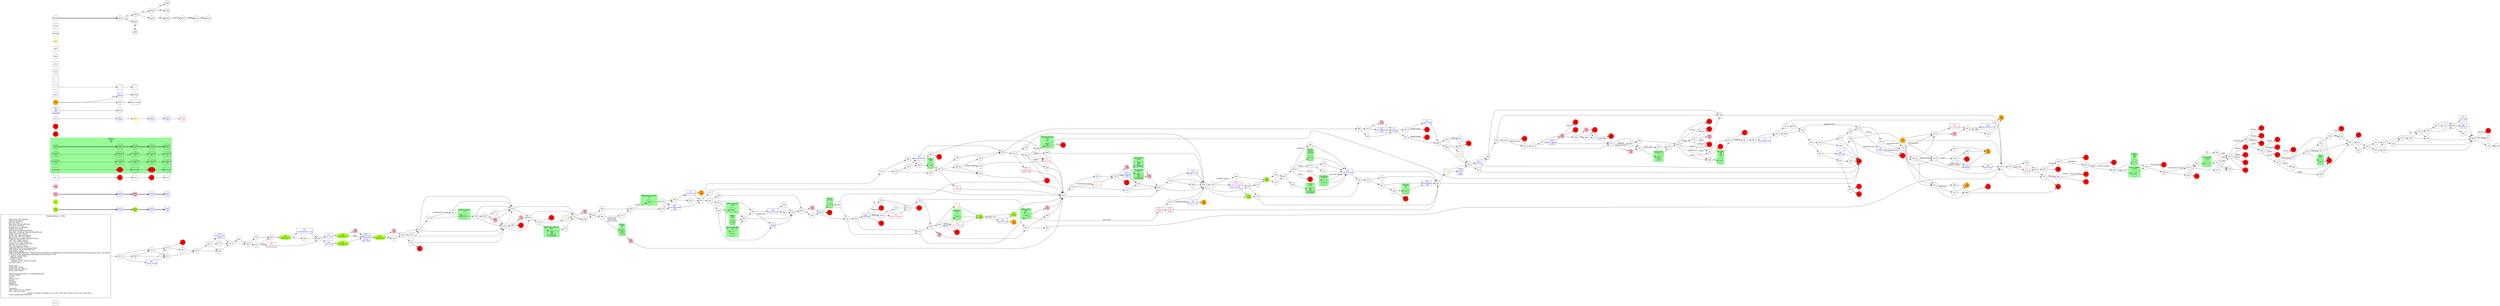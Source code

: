 digraph {
	// graph defaults
	rankdir=LR
	mclimit=50
	nodesep=.3 // changes horizontal separation of nodes
	ranksep=.4 // changes vertical separation of nodes
	node [height=.7
		width=.7
		shape=ellipse
		margin=0]
	edge[weight=5]
	stylesheet="../style.css"
	
	subgraph ShopMenu {
		node [fontcolor = "purple" shape = "rect" margin = 0.1]
		menu
	}

	// a box for a graph label
	// note that you can override the defaults set above
	title [label = "Fighting Fantasy --: Title\n\n \
		Light Green Fill: Benefits\l \
		Pink Fill: Penalties\l \
		Red Fill: Death\l \
		Blue Text: Key Items/Events\l \
		Red Text: Lost Items\l \
		Orange Text: Codewords\l \
		Purple Text: Shops\l \
		Blue Line: Forced Items/Events\l \
		Light Blue Text/Line: Optional Items/Events\l \
		Purple Line: Dice Events\l \
		Green Line: Stat Test Passed\l \
		Brown Line: Stat Test Failed\l \
		Magenta Line: Combat Related Events\l \
		Grey Text: Riddle Answer\l \
		Grey Line: Hidden Option\l \
		Orange Line: Codewords/Spells\l \
		Red Line: Possible Error\l \
		Gold Fill: Required Nodes\l \
		Light Blue Fill: Recommended Nodes\l \
		Gold Outline: Recommended Path\l \
		Green Box: Combat\l \
		SK/ST/LK/AT/AR/TM/CW/CL: Skill/Stamina/Luck/Attack Strength/Attack Round/Time/Consecutive Win Round/Consecutive Lose Round\l \
		?: Chance of this happening, depending on instructions in text\l \
		*: Special Combat Rules\l \
		-: Negative Status\l \
		+: Positive Status\l \
		^: Damage can be reduced by items\l \
		@: Take 2 items\l\l \
		Starts with:\l \
		Initial Skill: 1d6+6\l \
		Initial Stamina: 2d6+12\l \
		Initial Luck: 1d6+6\l\l \
		skill/stamina/luck potion: +all SK/ST/LK&1ILK\l \
		10 meal: +4ST\l \
		sword\l \
		leather armor\l \
		lantern\l \
		tinderbox\l \
		backpack\l \
		2d6+6 gold\l\l \
		Comments:\l \
		024*: Same stats as yourself\l \
		125*: -2ST per round\l \
		brooch: Can open it anywhere. If so, go to 343, then return to where you came from.
		Order: item/gold/AT/SK/ST/LK\l \
		"
		shape = "box"
		margin = 0.1]
		
	subgraph Boost {
		node [style = "filled" color = "greenyellow"]
		boo1 [label = "\N\n text"]
		boo3 [label = "\N\n text"]
		037 [label = "\N\n +2ST"]
		107 [label = "\N\n ISK=1d6+4"]
		170 [label = "\N\n ILK=1d6+6"]
		223 [label = "\N\n IST=2d6+12"]
		245 [label = "\N\n +2LK"]
		286 [label = "\N\n +2ST"]
		357 [label = "\N\n IST=2d6+12"]
		375 [label = "\N\n +4ST"]
		bstt
	}

	subgraph Damage {
		node [style = "filled" color = "pink"]
		dam1 [label = "\N\n text"]
		dam3 [label = "\N\n text"]
		060 [label = "\N\n -2ST"]
		090 [label = "\N\n -2ST"]
		130 [label = "\N\n -1ST"]
		139 [label = "\N\n -1SK"]
		184 [label = "\N\n -2ST"]
		130 [label = "\N\n -1ST"]
		201 [label = "\N\n -1ST"]
		204 [label = "\N\n -1ST"]
		218 [label = "\N\n -1ST"]
		260 [label = "\N\n -1ST"]
		274 [label = "\N\n -1ST"]
		316 [label = "\N\n -3ST"]
		340 [label = "\N\n -1ST"]
		354 [label = "\N\n -2ST"]
		358 [label = "\N\n -2ST"]
		371 [label = "\N\n -1ST"]
		374 [label = "\N\n -3ST"]
		399 [label = "\N\n -2ST"]
		ddgg
	}
	
	subgraph Death {
		node [style = "filled" color = "red"]
		ddt
		ddt2
		monddt
		monddt2
		005
		009
		013
		027
		028
		029
		031
		036
		038
		040
		046
		057
		072
		073
		082
		088
		091
		096
		098
		100
		120
		136
		140
		145
		146
		157
		174
		195
		196
		199
		203
		214
		219
		230
		235
		238
		246
		248
		249
		250
		283
		300
		304
		308
		311
		313
		320
		322
		335
		339
		353
		364
		368
		377
		385
		394
		395
		398
		ddtt
	}

	subgraph Key_Item {
		node [fontcolor = "blue" shape = "rect"]
		key1 [label = "\N\n info" tooltip = "info text"]
		key2 [label = "\N\n text"]
		key3 [label = "\N\n text"]
		key4 [fontcolor = "crimson" label = "\N\n -text"]
		boo2 [class = "bst" label = "\N\n text"]
		boo4 [class = "bst" label = "\N\n text"]
		boo5 [class = "bst" label = "\N\n text"]
		dam2 [class = "ddg" label = "\N\n text"]
		dam4 [class = "ddg" label = "\N\n text"]
		dam5 [class = "ddg" label = "\N\n text"]
		opt
		opt2 [class = "bst"]
		opt3 [class = "bst"]
		023 [class = "ddg" label = "\N\n bejewelled box\n -2ST"]
		030 [label = "\N\n greatsword\n haversack\n 5 meal\n roll 1 dice"]
		054 [label = "\N\n Merzei"]
		058 [fontcolor = "crimson" label = "\N\n -all items\n knife"]
		059 [class = "bst" label = "\N\n clay effigy\n +2ST"]
		065 [label = "\N\n silvery wound"]
		079 [label = "\N\n soggy scroll"]
		080 [label = "\N\n 1000 gold"]
		086 [fontcolor = "crimson" label = "\N\n -all weapons"]
		087 [label = "\N\n multicoloured scales"]
		099 [fontcolor = "crimson" label = "\N\n -brooch (Izkhao)"]
		114 [label = "\N\n snapped shaft"]
		121 [label = "\N\n roll 2 dice"]
		138 [label = "\N\n sword/\n axe/\n knife"]
		147 [label = "\N\n short sword\n shield"]
		152 [label = "\N\n brooch: 343"]
		154 [label = "\N\n bandit tattoo"]
		155 [fontcolor = "crimson" label = "\N\n -Merzei"]
		161 [label = "\N\n 25 gold"]
		173 [fontcolor = "crimson" label = "\N\n -all items"]
		187 [label = "\N\n brooch: 343"]
		200 [label = "\N\n roll 2 dice"]
		202 [label = "\N\n Chang whistle"]
		227 [class = "ddg" label = "\N\n dropped?\n -2ST"]
		237 [class = "ddg" label = "\N\n -2ST\n -4AT?\n (weapon)"]
		247 [class = "ddg" label = "\N\n shrivelled claw\n -2ST"]
		252 [class = "ddg" label = "\N\n battleplans\n -2ST"]
		262 [label = "\N\n 3000 gold"]
		269 [label = "\N\n meet merzei?"]
		275 [label = "\N\n silken mask"]
		277 [label = "\N\n Izkhao"]
		284 [label = "\N\n Credas idol"]
		321 [class = "bst" fontcolor = "crimson" label = "\N\n -shield\n ILK=1d6+6"]
		325 [label = "\N\n brooch: 343"]
		326 [label = "\N\n small jar"]
		331 [label = "\N\n scroll?"]
		342 [label = "\N\n jade talisman: 237"]
		345 [fontcolor = "crimson" label = "\N\n -all items"]
		356 [fontcolor = "crimson" label = "\N\n -haversack\n -greatsword"]
		373 [label = "\N\n ears ring"]
		376 [fontcolor = "crimson" label = "\N\n -brooch (Izkhao)"]
		381 [class = "ddg" fontcolor = "crimson" label = "\N\n -all items\n -1SK"]
		383 [label = "\N\n lead army"]
		400 [label = "\N\n splinter"]
		kkyy
	}
	
	subgraph Key_Word {
		node [fontcolor = "grey" shape = "rect"]
		wrd1 [label = "\N\n text"]
		wrd2 [label = "\N\n text"]
		wrd3 [label = "\N\n text"]
		wwdd
	}
	
	subgraph Skill {
		node [fontcolor = "orange" shape = "rect"]
		047 [label = "\N\n Tiaohe"]
		105 [label = "\N\n Baopo"]
		118 [label = "\N\n Tiaohe"]
		281 [label = "\N\n Shangsuo"]
		397 [label = "\N\n Biantai"]
		wwdd
	}
	
	subgraph Shop {
		node [fontcolor = "purple" shape = "rect"]
		shop1 [label = "\N\n text"]
		205 [label = "\N\n sword: 100 gold\l meal: 30 gold\l meal: 30 gold\l"]
		shpp
	}
	
	subgraph Combat {
		style = "filled" color = "palegreen"
		subgraph cluster_00 {
			label = "Monster\n 0/0\n 0/0"
			mon1 [label = "\N\n text"]
			mon2 [shape = "rect" class = "kky" label = "\N\n text"]
			mon3 [label = "\N\n text"]
			mon4 [shape = "rect" class = "kky" label = "\N\n text"]
			mon5 [shape = "rect" class = "kky" label = "\N\n text"]
			monboo1 [class = "bst" label = "\N\n text"]
			monboo2 [shape = "rect" class = "bst kky" label = "\N\n text"]
			monboo3 [class = "bst" label = "\N\n text"]
			monboo4 [shape = "rect" class = "bst kky" label = "\N\n text"]
			monboo5 [shape = "rect" class = "bst kky" label = "\N\n text"]
			mondam1 [class = "ddg" label = "\N\n text"]
			mondam2 [shape = "rect" class = "ddg kky" label = "\N\n text"]
			mondam3 [class = "ddg" label = "\N\n text"]
			mondam4 [shape = "rect" class = "ddg kky" label = "\N\n text"]
			mondam5 [shape = "rect" class = "ddg kky" label = "\N\n text"]
			monopt [shape = "rect" class = "bst kky"]
			monddt
			monopt2 [shape = "rect" class = "bst kky"]
			monddt2
			monopt3 [shape = "rect" class = "bst kky"]
		}
		
		subgraph cluster_01 {
			label = "Soldier\n 6/5\n 5/6"
			011
		}
		
		subgraph cluster_02 {
			label = "Blinded Bandit\n 4/6"
			021
		}
		
		subgraph cluster_03 {
			label = "Mirror Image*\n ?/?"
			024
		}
		
		subgraph cluster_04 {
			label = "Feior\n 9/14"
			064
		}
		
		subgraph cluster_05 {
			label = "Robber\n Slaver\n 5/6 4/8"
			075
		}
		
		subgraph cluster_06 {
			label = "Shael-Beast\n 6/14"
			085 [shape = "rect" class = "kky" label = "\N\n -4AT?\n (!weapon)"]
		}
		
		subgraph cluster_07 {
			label = "Velkos\n 6/6"
			103 [class = "ddg" label = "\N\n -4AT\n -1ST"]
		}
		
		subgraph cluster_08 {
			label = "Velkos\n 6/6"
			109
		}
		
		subgraph cluster_09 {
			label = "Velkos\n 4/10"
			110 [class = "ddg" label = "\N\n -1ST"]
		}
		
		subgraph cluster_10 {
			label = "Sturramak\n 11/25"
			111
		}
		
		subgraph cluster_11 {
			label = "Polybleb*\n 5/7"
			125
		}
		
		subgraph cluster_12 {
			label = "Tamroth\n 6/8"
			135
		}
		
		subgraph cluster_13 {
			label = "Soseki\n 8/8"
			149 [shape = "rect" class = "kky" label = "\N\n -4AT?\n (!weapon)"]
		}
		
		subgraph cluster_14 {
			label = "Jungle Man\n 5/7"
			181 [label = "\N\n -4AT"]
		}
		
		subgraph cluster_15 {
			label = "Mutated Bandit\n 7/5\n 6/4"
			190 [label = "\N\n -4AT"]
		}
		
		subgraph cluster_16 {
			label = "Slaver\n 6/7 7/8"
			213
		}
		
		subgraph cluster_17 {
			label = "Feior's Officer\n 11/13"
			224
		}
		
		subgraph cluster_18 {
			label = "Man-Horse Mutant\n 8/11"
			228 [shape = "rect" class = "kky" label = "\N\n -4AT?\n (!weapon)"]
		}
		
		subgraph cluster_19 {
			label = "Pool Beast\n 10/15"
			270
		}
		
		subgraph cluster_20 {
			label = "Kreehul\n 6/8\n 5/8\n 7/7"
			289
		}
		
		subgraph cluster_21 {
			label = "Slave Trader\n 7/6"
			298
		}
		
		subgraph cluster_22 {
			label = "Jungle Man\n 5/7 6/6"
			298
		}
		
		subgraph cluster_23 {
			label = "Blinded Bandit\n 4/8"
			363
		}
		
		subgraph cluster_24 {
			label = "Shael-Beast\n 6/14"
			382 [shape = "rect" class = "kky" label = "\N\n -4AT?\n (!weapon)"]
		}
		
		subgraph cluster_25 {
			label = "Maddened Criminal\n 7/5"
			392
		}
		
		cbtt
	}
	
	subgraph Area_1 {
		node [style = "filled" color = "orange" fixedsize = true label = "To\n 343"]
		343 [label = "\N"]
		343.1
		343.2
		343.3
	}
	
	subgraph Area_2 {
		node [style = "filled" color = "orange" fixedsize = true label = "To\n 106"]
		106 [label = "\N"]
		106.1
		106.2
		106.3
	}
	
	subgraph Optional {
		node [shape = "rect" class = "opt kky"]
		opt [class = "opt kky"]
		monopt [class = "opt kky"]
		opt2 [class = "opt kky"]
		monopt2 [class = "opt kky"]
		opt3 [class = "opt kky"]
		monopt3 [class = "opt kky"]
		optt
	}
	
	subgraph Path {
		node [class = "path" penwidth = 3 color = "gold"]
		txt2
		key2 [class = "path"]
		wrd2 [class = "path"]
		key3
		wrd3
		boo3 [class = "path"]
		boo4 [class = "path bst"]
		boo5
		dam3 [class = "path"]
		dam4 [class = "path ddg"]
		dam5
		monboo3 [class = "path bst"]
		monboo4 [class = "path bst kky"]
		monboo5
		mondam3 [class = "path ddg"]
		mondam4 [class = "path ddg kky"]
		mondam5
		mon3 [class = "path"]
		mon4 [class = "path kky"]
		ddt2 [class = "path"]
		opt3 [class = "path opt kky"]
		monddt2 [class = "path"]
		monopt3 [class = "path opt kky"]
		pptt
	}
	
	subgraph Required {
		node [shape = "rect" class = "req kky"]
		key3 [class = "req kky"]
		wrd3 [class = "req kky"]
		boo5 [class = "req kky"]
		dam5 [class = "req kky"]
		monboo5 [class = "req kky"]
		mondam5 [class = "req kky"]
		mon5 [class = "req kky"]
		ending [class = "req" shape = "octagon"]
		071 [class = "req" shape = "octagon"]
	}
	
	subgraph Required2 {
		node [shape = "rect" class = "req2 kky"]
		req2 [class = "req2 kky"]
	}
	
	mon1 -> mon2 -> mon3 -> mon4 -> mon5 [penwidth = 3]
	boo1 -> boo2 -> boo3 -> boo4 -> boo5 [penwidth = 3]
	dam1 -> dam2 -> dam3 -> dam4 -> dam5 [penwidth = 3]
	txt1 -> key1 -> txt2 -> key2 -> key3 -> key4
	wrd1 -> wrd2 -> wrd3
	opt -> ddt -> opt2 -> ddt2 -> opt3
	monboo1 -> monboo2 -> monboo3 -> monboo4 -> monboo5
	mondam1 -> mondam2 -> mondam3 -> mondam4 -> mondam5
	monopt -> monddt -> monopt2 -> monddt2 -> monopt3

	myTitle -> z001 [penwidth = 3]
	z001 -> z002 [class = "dice" label = "1-3"]
	z001 -> z003 [class = "dice" label = "4-6"]
	z002 -> z004 [class = "pass" label = "LK"]
	z002 -> z005 [class = "fail"]
	z003 -> z006 [dir = "both"]
	z004 -> z007 [class = "req" label = "req"]
	z004 -> z008 [class = "opt" label = "-opt"]
	z005 -> z009 [class = "info" label = "info"]
	z009 -> z010 [class = "err" label = "error(?)"]
	z010 -> z011 [class = "cbt" label = "escape"]
	z011 -> z012 [class = "skl" label = "spell"]
	{
		rank = same
		z003
		z006
	}
	
	title -> 001
	001 -> 065
	001 -> 142
	001 -> 360
	002 -> 047
	002 -> 029
	003 -> 061
	003 -> 137
	004 -> 239
	005
	006 -> return_brooch
	007 -> 219
	007 -> 159
	008 -> 354
	008 -> 280
	009
	010 -> 175
	010 -> 097
	011 -> 169
	012 -> 356
	012 -> 182
	012 -> 258
	013
	014 -> 363 [class = "pass" label = "LK"]
	014 -> 331 [class = "fail"]
	015 -> 165
	016 -> 326
	016 -> 221
	017 -> 329
	017 -> 029
	018 -> 390
	019 -> 158
	019 -> 361
	020 -> 174
	020 -> 339
	021 -> 387
	022 -> 377 [class = "req" label = "bejewelled box"]
	022 -> 119
	023 -> 161
	024 -> 272
	025 -> 264
	026 -> 202
	027
	028
	029
	030 -> 107
	031
	032 -> 372
	032 -> 262
	033 -> 391 [class = "req" label = "small jar"]
	033 -> 214
	034 -> 292
	034 -> 247
	035 -> 382
	035 -> 361
	036
	037 -> 067
	037 -> 019
	038
	039 -> 283
	039 -> 132
	039 -> 379
	040
	041 -> 238
	042 -> 285
	042 -> 146
	042 -> 213
	043 -> 255 [class = "req" label = "clay effigy"]
	043 -> 342
	044 -> 286
	045 -> 232
	045 -> 215
	045 -> 117
	046
	047 -> 138
	047 -> 016
	048 -> 185
	049 -> 112
	049 -> 197
	050 -> 200
	050 -> 121
	051 -> 165
	052 -> 186
	052 -> 302
	053 -> 202
	054 -> 383
	054 -> 106.1
	055 -> 147
	055 -> 347
	055 -> 265
	056 -> 263
	057
	058 -> 002
	059 -> 399
	059 -> 131
	060 -> 019
	061 -> 346 [class = "req" label = "Merzei"]
	061 -> 250
	062 -> 239
	063 -> 238
	064 -> 219
	065 -> 217
	065 -> 315
	066 -> 289 [class = "pass" label = "LK"]
	066 -> 157 [class = "fail"]
	067 -> 305
	067 -> 209
	068 -> 311
	068 -> 335
	069 -> 154
	069 -> 369
	070 -> 310
	071
	072
	073
	074 -> 312
	075 -> 202
	076 -> 324
	076 -> 148
	077 -> 233 [class = "pass" label = "3dST"]
	077 -> 129 [class = "fail"]
	078 -> 384
	078 -> 189
	079 -> 263
	080 -> 029
	080 -> 126
	081 -> 299
	081 -> 252
	082
	083 -> 219
	084 -> 398
	084 -> 173
	085 -> 218
	086 -> 043
	087 -> 050
	088
	089 -> 290
	089 -> 210
	090 -> 148
	091
	092 -> 183 [class = "req" label = "multicoloured scales"]
	092 -> 259
	093 -> 175
	094 -> 028 [class = "req" label = "Credas + Sitting Prophet"]
	094 -> 304
	095 -> 243
	095 -> 319
	096
	097 -> 212
	097 -> 175
	098
	099 -> 312
	100
	101 -> 035
	101 -> 361
	102 -> 219
	102 -> 264
	103 -> 060
	104 -> 266 [class = "pass" label = "LK"]
	104 -> 316 [class = "fail"]
	105 -> 245
	106 -> 191
	106 -> 279 [class = "opt" label = "Merzei name"]
	106 -> 216
	106 -> 349
	106 -> 261
	107 -> 303 [class = "pass" label = "SK"]
	107 -> 204 [class = "fail"]
	108 -> 366
	109 -> 267
	110 -> 387
	111 -> 323
	112 -> 286
	113 -> 207
	113 -> 334
	114 -> 393
	115 -> 312
	116 -> 001.2
	117 -> 019
	118 -> 016
	119 -> 279
	119 -> 349
	119 -> 191
	119 -> 261
	120
	121 -> 223
	122 -> 083 [class = "skl" label = "Baopo"]
	122 -> 396 [class = "opt" label = "Izkhao"]
	122 -> 246 [class = "skl" label = "Tiaohe"]
	122 -> 007 [class = "skl" label = "Shangsuo"]
	123 -> 173
	124 -> 033
	125 -> 245
	126 -> 377 [class = "req" label = "bejewelled box"]
	126 -> 029
	126 -> 119
	127 -> 292
	127 -> 247
	128 -> 358
	128 -> 227 [class = "pass" label = "LK"]
	128 -> 322 [class = "fail"]
	129 -> 195
	130 -> 042
	131 -> 306 [class = "req" label = "small jar"]
	131 -> 231
	131 -> 374 [class = "opt" label = "Chang whistle"]
	132 -> 351
	132 -> 010
	132 -> 379
	133 -> 344
	134 -> 234
	134 -> 365
	135 -> 252
	136
	137 -> 094 [class = "req" label = "Merzei"]
	137 -> 335
	138 -> 016
	139 -> 019
	140
	141 -> 330
	141 -> 079
	141 -> 263
	142 -> 217
	142 -> 315
	143 -> 216
	143 -> 244
	144 -> 336
	145
	146
	147 -> 113
	148 -> 216
	149 -> 202
	150 -> 019
	151 -> 229 [class = "pass" label = "LK"]
	151 -> 188 [class = "fail"]
	152 -> 343.1
	152 -> 045
	153 -> 399
	153 -> 059
	154 -> 336
	155 -> 003
	156 -> 265
	156 -> 055
	157
	158 -> 281 [class = "req" label = "multicoloured scales"]
	158 -> 341
	158 -> 101
	159 -> 332
	159 -> 064
	159 -> 102 [class = "opt" label = "Izkhao"]
	160 -> 394
	160 -> 285
	161 -> 378
	161 -> 307
	162 -> 320
	162 -> 268
	162 -> 054
	163 -> 132
	163 -> 379
	164 -> 044 [class = "req" label = "dropped forest"]
	164 -> 205
	165 -> 211
	165 -> 241
	166 -> 352
	167 -> 187 [class = "req" label = "shrivelled claw"]
	167 -> 263
	168 -> 019
	169 -> 364 [class = "req" label = "mercenaries"]
	169 -> 092
	170 -> 295 [class = "pass" label = "LK"]
	170 -> 087 [class = "fail"]
	171 -> 131 [class = "req" label = "clay effigy"]
	171 -> 300
	172 -> 220
	173 -> 019
	174
	175 -> 236 [class = "pass" label = "LK"]
	175 -> 340 [class = "fail"]
	176 -> 284 [class = "skl" label = "Biantai"]
	176 -> 022
	177 -> 010
	177 -> 379
	178 -> 052
	179 -> 025 [class = "dice" label = "odd"]
	179 -> 145 [class = "dice" label = "even"]
	180 -> 331 [class = "req" label = "spiked club"]
	180 -> 269
	181 -> 257
	182 -> 263
	183 -> 077
	183 -> 327
	184 -> 030
	185 -> 176 [class = "req" label = "snapped shaft"]
	185 -> 296
	186 -> 075
	186 -> 270 [class = "skl" label = "Biantai"]
	186 -> 333 [class = "opt" label = "Izkhao"]
	186 -> 026 [class = "skl" label = "Shangsuo"]
	186 -> 313 [class = "skl" label = "Baopo"]
	187 -> 343.2
	187 -> 263
	188 -> 359
	188 -> 229
	189 -> 220
	190 -> 385 [class = "dice" label = "4+4"]
	190 -> 029
	191 -> 370 [class = "opt" label = "1000 gold"]
	191 -> 226
	191 -> 106.2
	192 -> 298
	192 -> 008
	193 -> 090
	193 -> 013
	193 -> 124 [class = "skl" label = "Shangsuo"]
	193 -> 066 [class = "opt" label = "Izkhao"]
	193 -> 096 [class = "skl" label = "Biantai"]
	193 -> 235 [class = "skl" label = "Baopo"]
	194 -> 024
	194 -> 010
	195
	196
	197 -> 002
	197 -> 070
	198 -> 029
	199
	200 -> 357
	201 -> 161
	202 -> 002
	202 -> 070
	203
	204 -> 242
	205 -> 049
	205 -> 375
	206 -> 114
	206 -> 393
	207 -> 334
	208 -> 003
	209 -> 019
	210 -> 041 [class = "skl" label = "Baopo"]
	210 -> 118
	211 -> 271
	212 -> 136
	212 -> 397
	212 -> 228
	213 -> 160
	214
	215 -> 134
	215 -> 069
	216 -> 355
	216 -> 137
	217 -> 156
	218 -> 361
	219
	220 -> 392 [class = "opt" label = "sword"]
	220 -> 127
	221 -> 240
	221 -> 029
	222 -> 017
	222 -> 198
	223 -> 030 [class = "pass" label = "4dST"]
	223 -> 184 [class = "fail"]
	224 -> 169
	225 -> 336
	226 -> 106.2
	227 -> 035
	228 -> 093
	229 -> 359
	229 -> 253
	230
	231 -> 337 [class = "opt" label = "silken mask"]
	231 -> 181
	232 -> 166
	232 -> 014
	232 -> 317
	233 -> 368 [class = "skl" label = "Biantai"]
	233 -> 031 [class = "skl" label = "Baopo"]
	233 -> 098 [class = "skl" label = "Tiaohe"]
	233 -> 380 [class = "skl" label = "Shangsuo"]
	233 -> 195
	234 -> 154
	234 -> 369
	235
	236 -> 078
	237 -> return
	238
	239 -> 352
	240 -> 148
	240 -> 076
	241 -> 293
	241 -> 271
	242 -> 039
	242 -> 163
	242 -> 132
	243 -> 161
	244 -> 185
	245 -> 325 [class = "req" label = "shrivelled claw"]
	245 -> 037
	246
	247 -> 045
	248
	249
	250
	251 -> 202
	252 -> 002
	253 -> 301
	253 -> 344
	254 -> 321 [class = "req" label = "shield"]
	254 -> 390
	255 -> 106.3
	256 -> 042
	257 -> 366
	258 -> 394
	258 -> 173
	258 -> 150 [class = "opt" label = "Izkhao"]
	258 -> 056 [class = "skl" label = "Baopo"]
	258 -> 190 [class = "skl" label = "Biantai"]
	259 -> 036
	259 -> 327
	260 -> 010
	260 -> 379
	261 -> 086
	261 -> 274
	262 -> 338 [class = "opt" label = "Izkhao"]
	262 -> 120 [class = "skl" label = "Biantai"]
	262 -> 074 [class = "pass" label = "SK"]
	262 -> 091 [class = "fail"]
	263 -> 049
	263 -> 164
	263 -> 375
	264 -> 088
	264 -> 015
	264 -> 051
	265 -> 113
	266 -> 038
	266 -> 171
	267 -> 345
	267 -> 168
	267 -> 144
	267 -> 388
	268 -> 106.1
	269 -> 004
	269 -> 062
	270 -> 202 [class = "cbt" label = "flee after 2AR"]
	270 -> 202
	271 -> 318
	271 -> 151
	272 -> 309
	272 -> 010
	272 -> 379
	273 -> 294
	274 -> 043
	275 -> 089
	276 -> 203 [class = "skl" label = "Shangsuo"]
	276 -> 046 [class = "skl" label = "Baopo"]
	276 -> 353 [class = "skl" label = "Tiaohe"]
	276 -> 122 [class = "skl" label = "Biantai"]
	277 -> return2
	278 -> 002
	279 -> 054 [class = "req" label = "spiked club/\n jewelled dagger"]
	279 -> 162 [class = "req" label = "scroll"]
	279 -> 291
	280 -> 027 [class = "skl" label = "Biantai"]
	280 -> 376 [class = "opt" label = "Izkhao"]
	280 -> 125
	280 -> 105
	281 -> 128
	282 -> 389
	283
	284 -> 377 [class = "req" label = "bejewelled box"]
	284 -> 119
	285 -> 032
	285 -> 372
	286 -> 178
	286 -> 348
	287 -> 350
	287 -> 020
	288 -> 072
	288 -> 371
	289 -> 033
	290 -> 016
	290 -> 063
	291 -> 106.1
	292 -> 152 [class = "pass" label = "LK"]
	292 -> 328 [class = "fail"]
	293 -> 389
	294 -> 153
	294 -> 131
	295 -> 050
	296 -> 362
	296 -> 222
	297 -> 386 [class = "req" label = "Credas + Sitting Prophet"]
	297 -> 073
	298 -> 381 [class = "cbt" label = "lose >6ST"]
	298 -> 139
	299 -> 135 [class = "pass" label = "LK"]
	299 -> 009 [class = "fail"]
	300
	301 -> 344
	301 -> 133
	302 -> 149
	303 -> 242
	304
	305 -> 216
	306 -> 108
	306 -> 231
	307 -> 230 [class = "req" label = "bandit tattoo"]
	307 -> 089
	308
	309 -> 260 [class = "pass" label = "SK"]
	309 -> 177 [class = "fail"]
	310 -> 081
	310 -> 278
	311
	312 -> 082
	312 -> 192
	313
	314 -> 233 [class = "pass" label = "3dST"]
	314 -> 129 [class = "fail"]
	315 -> 249
	315 -> 367
	316 -> 038
	316 -> 171
	317 -> 021
	317 -> 180
	318 -> 389
	318 -> 151
	319 -> 201 [class = "pass" label = "LK"]
	319 -> 023 [class = "fail"]
	320
	321 -> 050
	322
	323 -> 233 [class = "pass" label = "3dST"]
	323 -> 129 [class = "fail"]
	324 -> 273 [class = "opt" label = "Chang whistle"]
	324 -> 199
	325 -> 343.3
	325 -> 037
	326 -> 240
	326 -> 029
	327 -> 314 [class = "pass" label = "LK"]
	327 -> 111 [class = "fail"]
	328 -> 045
	329 -> 176
	330 -> 263
	331 -> 239
	332 -> 179
	332 -> 219
	333 -> 251 [class = "pass" label = "LK"]
	333 -> 053 [class = "fail"]
	334 -> 254
	334 -> 018
	335
	336 -> 095
	336 -> 012
	337 -> 257
	338 -> 115 [class = "pass" label = "LK"]
	338 -> 099 [class = "fail"]
	339
	340 -> 078
	341 -> 128
	342 -> 106.3
	343 -> 277 [class = "pass" label = "LK"]
	343 -> 006 [class = "fail"]
	344 -> 373
	344 -> 282
	344 -> 400
	345 -> 019
	346 -> 297 [class = "req" label = "battleplans"]
	346 -> 100
	347 -> 113
	348 -> 052
	349 -> 191
	349 -> 279 [class = "opt" label = "Merzei name"]
	349 -> 216
	349 -> 261
	350 -> 029
	351 -> 194 [class = "req" label = "multicoloured scales"]
	351 -> 024
	352 -> 256 [class = "pass" label = "LK"]
	352 -> 130 [class = "fail"]
	353
	354 -> 067
	355 -> 155 [class = "req" label = "lead army"]
	355 -> 208
	356 -> 019
	357 -> 030
	358 -> 085
	359 -> 389
	360 -> 217
	360 -> 142
	361 -> 141
	361 -> 263
	362 -> 080
	362 -> 287
	363 -> 387
	364
	365 -> 267
	366 -> 013
	366 -> 066 [class = "opt" label = "Izkhao"]
	366 -> 096 [class = "skl" label = "Biantai"]
	366 -> 193 [class = "skl" label = "Tiaohe"]
	366 -> 124 [class = "skl" label = "Shangsuo"]
	366 -> 235 [class = "skl" label = "Baopo"]
	367 -> 156
	368
	369 -> 109
	369 -> 084
	370 -> 068
	370 -> 106.2
	371 -> 097
	372 -> 298
	372 -> 008
	373 -> 389
	374 -> 231
	375 -> 197
	376 -> 245
	377
	378 -> 196 [class = "req" label = "bandit tattoo"]
	378 -> 275
	379 -> 097
	379 -> 288
	379 -> 010
	380 -> 057 [class = "skl" label = "Baopo"]
	380 -> 276 [class = "skl" label = "Tiaohe"]
	380 -> 140 [class = "skl" label = "Biantai"]
	380 -> 308 [class = "skl" label = "Shangsuo"]
	381 -> 167
	381 -> 058
	382 -> 218
	383 -> 216
	384 -> 103 [class = "req" label = "greatsword/\n haversack/\n silvery wound"]
	384 -> 172
	385
	386 -> 224 [class = "req" label = "soggy scroll"]
	386 -> 011
	387 -> 239
	387 -> 180
	388 -> 123 [class = "req" label = "silvery wound"]
	388 -> 168
	388 -> 225
	389 -> 040 [class = "req" label = "splinter"]
	389 -> 071 [class = "req" label = "ears ring"]
	389 -> 116
	390 -> 170
	391 -> 206
	392 -> 034
	393 -> 048
	393 -> 143
	394
	395
	396 -> 219
	396 -> 264
	397 -> 175
	398
	399 -> 104
	399 -> 005
	399 -> 248 [class = "opt" label = "Izkhao"]
	400 -> 389

/*
	001 [fontsize=25]
	002 [fontsize=25]
	003 [fontsize=25]
	004 [fontsize=25]
	005 [fontsize=25]
	006 [fontsize=25]
	007 [fontsize=25]
	008 [fontsize=25]
	009 [fontsize=25]
	010 [fontsize=25]
	011 [fontsize=25]
	012 [fontsize=25]
	013 [fontsize=25]
	014 [fontsize=25]
	015 [fontsize=25]
	016 [fontsize=25]
	017 [fontsize=25]
	018 [fontsize=25]
	019 [fontsize=25]
	020 [fontsize=25]
	021 [fontsize=25]
	022 [fontsize=25]
	023 [fontsize=25]
	024 [fontsize=25]
	025 [fontsize=25]
	026 [fontsize=25]
	027 [fontsize=25]
	028 [fontsize=25]
	029 [fontsize=25]
	030 [fontsize=25]
	031 [fontsize=25]
	032 [fontsize=25]
	033 [fontsize=25]
	034 [fontsize=25]
	035 [fontsize=25]
	036 [fontsize=25]
	037 [fontsize=25]
	038 [fontsize=25]
	039 [fontsize=25]
	040 [fontsize=25]
	041 [fontsize=25]
	042 [fontsize=25]
	043 [fontsize=25]
	044 [fontsize=25]
	045 [fontsize=25]
	046 [fontsize=25]
	047 [fontsize=25]
	048 [fontsize=25]
	049 [fontsize=25]
	050 [fontsize=25]
	051 [fontsize=25]
	052 [fontsize=25]
	053 [fontsize=25]
	054 [fontsize=25]
	055 [fontsize=25]
	056 [fontsize=25]
	057 [fontsize=25]
	058 [fontsize=25]
	059 [fontsize=25]
	060 [fontsize=25]
	061 [fontsize=25]
	062 [fontsize=25]
	063 [fontsize=25]
	064 [fontsize=25]
	065 [fontsize=25]
	066 [fontsize=25]
	067 [fontsize=25]
	068 [fontsize=25]
	069 [fontsize=25]
	070 [fontsize=25]
	071 [fontsize=25]
	072 [fontsize=25]
	073 [fontsize=25]
	074 [fontsize=25]
	075 [fontsize=25]
	076 [fontsize=25]
	077 [fontsize=25]
	078 [fontsize=25]
	079 [fontsize=25]
	080 [fontsize=25]
	081 [fontsize=25]
	082 [fontsize=25]
	083 [fontsize=25]
	084 [fontsize=25]
	085 [fontsize=25]
	086 [fontsize=25]
	087 [fontsize=25]
	088 [fontsize=25]
	089 [fontsize=25]
	090 [fontsize=25]
	091 [fontsize=25]
	092 [fontsize=25]
	093 [fontsize=25]
	094 [fontsize=25]
	095 [fontsize=25]
	096 [fontsize=25]
	097 [fontsize=25]
	098 [fontsize=25]
	099 [fontsize=25]
	100 [fontsize=25]
	101 [fontsize=25]
	102 [fontsize=25]
	103 [fontsize=25]
	104 [fontsize=25]
	105 [fontsize=25]
	106 [fontsize=25]
	107 [fontsize=25]
	108 [fontsize=25]
	109 [fontsize=25]
	110 [fontsize=25]
	111 [fontsize=25]
	112 [fontsize=25]
	113 [fontsize=25]
	114 [fontsize=25]
	115 [fontsize=25]
	116 [fontsize=25]
	117 [fontsize=25]
	118 [fontsize=25]
	119 [fontsize=25]
	120 [fontsize=25]
	121 [fontsize=25]
	122 [fontsize=25]
	123 [fontsize=25]
	124 [fontsize=25]
	125 [fontsize=25]
	126 [fontsize=25]
	127 [fontsize=25]
	128 [fontsize=25]
	129 [fontsize=25]
	130 [fontsize=25]
	131 [fontsize=25]
	132 [fontsize=25]
	133 [fontsize=25]
	134 [fontsize=25]
	135 [fontsize=25]
	136 [fontsize=25]
	137 [fontsize=25]
	138 [fontsize=25]
	139 [fontsize=25]
	140 [fontsize=25]
	141 [fontsize=25]
	142 [fontsize=25]
	143 [fontsize=25]
	144 [fontsize=25]
	145 [fontsize=25]
	146 [fontsize=25]
	147 [fontsize=25]
	148 [fontsize=25]
	149 [fontsize=25]
	150 [fontsize=25]
	151 [fontsize=25]
	152 [fontsize=25]
	153 [fontsize=25]
	154 [fontsize=25]
	155 [fontsize=25]
	156 [fontsize=25]
	157 [fontsize=25]
	158 [fontsize=25]
	159 [fontsize=25]
	160 [fontsize=25]
	161 [fontsize=25]
	162 [fontsize=25]
	163 [fontsize=25]
	164 [fontsize=25]
	165 [fontsize=25]
	166 [fontsize=25]
	167 [fontsize=25]
	168 [fontsize=25]
	169 [fontsize=25]
	170 [fontsize=25]
	171 [fontsize=25]
	172 [fontsize=25]
	173 [fontsize=25]
	174 [fontsize=25]
	175 [fontsize=25]
	176 [fontsize=25]
	177 [fontsize=25]
	178 [fontsize=25]
	179 [fontsize=25]
	180 [fontsize=25]
	181 [fontsize=25]
	182 [fontsize=25]
	183 [fontsize=25]
	184 [fontsize=25]
	185 [fontsize=25]
	186 [fontsize=25]
	187 [fontsize=25]
	188 [fontsize=25]
	189 [fontsize=25]
	190 [fontsize=25]
	191 [fontsize=25]
	192 [fontsize=25]
	193 [fontsize=25]
	194 [fontsize=25]
	195 [fontsize=25]
	196 [fontsize=25]
	197 [fontsize=25]
	198 [fontsize=25]
	199 [fontsize=25]
	200 [fontsize=25]
	201 [fontsize=25]
	202 [fontsize=25]
	203 [fontsize=25]
	204 [fontsize=25]
	205 [fontsize=25]
	206 [fontsize=25]
	207 [fontsize=25]
	208 [fontsize=25]
	209 [fontsize=25]
	210 [fontsize=25]
	211 [fontsize=25]
	212 [fontsize=25]
	213 [fontsize=25]
	214 [fontsize=25]
	215 [fontsize=25]
	216 [fontsize=25]
	217 [fontsize=25]
	218 [fontsize=25]
	219 [fontsize=25]
	220 [fontsize=25]
	221 [fontsize=25]
	222 [fontsize=25]
	223 [fontsize=25]
	224 [fontsize=25]
	225 [fontsize=25]
	226 [fontsize=25]
	227 [fontsize=25]
	228 [fontsize=25]
	229 [fontsize=25]
	230 [fontsize=25]
	231 [fontsize=25]
	232 [fontsize=25]
	233 [fontsize=25]
	234 [fontsize=25]
	235 [fontsize=25]
	236 [fontsize=25]
	237 [fontsize=25]
	238 [fontsize=25]
	239 [fontsize=25]
	240 [fontsize=25]
	241 [fontsize=25]
	242 [fontsize=25]
	243 [fontsize=25]
	244 [fontsize=25]
	245 [fontsize=25]
	246 [fontsize=25]
	247 [fontsize=25]
	248 [fontsize=25]
	249 [fontsize=25]
	250 [fontsize=25]
	251 [fontsize=25]
	252 [fontsize=25]
	253 [fontsize=25]
	254 [fontsize=25]
	255 [fontsize=25]
	256 [fontsize=25]
	257 [fontsize=25]
	258 [fontsize=25]
	259 [fontsize=25]
	260 [fontsize=25]
	261 [fontsize=25]
	262 [fontsize=25]
	263 [fontsize=25]
	264 [fontsize=25]
	265 [fontsize=25]
	266 [fontsize=25]
	267 [fontsize=25]
	268 [fontsize=25]
	269 [fontsize=25]
	270 [fontsize=25]
	271 [fontsize=25]
	272 [fontsize=25]
	273 [fontsize=25]
	274 [fontsize=25]
	275 [fontsize=25]
	276 [fontsize=25]
	277 [fontsize=25]
	278 [fontsize=25]
	279 [fontsize=25]
	280 [fontsize=25]
	281 [fontsize=25]
	282 [fontsize=25]
	283 [fontsize=25]
	284 [fontsize=25]
	285 [fontsize=25]
	286 [fontsize=25]
	287 [fontsize=25]
	288 [fontsize=25]
	289 [fontsize=25]
	290 [fontsize=25]
	291 [fontsize=25]
	292 [fontsize=25]
	293 [fontsize=25]
	294 [fontsize=25]
	295 [fontsize=25]
	296 [fontsize=25]
	297 [fontsize=25]
	298 [fontsize=25]
	299 [fontsize=25]
	300 [fontsize=25]
	301 [fontsize=25]
	302 [fontsize=25]
	303 [fontsize=25]
	304 [fontsize=25]
	305 [fontsize=25]
	306 [fontsize=25]
	307 [fontsize=25]
	308 [fontsize=25]
	309 [fontsize=25]
	310 [fontsize=25]
	311 [fontsize=25]
	312 [fontsize=25]
	313 [fontsize=25]
	314 [fontsize=25]
	315 [fontsize=25]
	316 [fontsize=25]
	317 [fontsize=25]
	318 [fontsize=25]
	319 [fontsize=25]
	320 [fontsize=25]
	321 [fontsize=25]
	322 [fontsize=25]
	323 [fontsize=25]
	324 [fontsize=25]
	325 [fontsize=25]
	326 [fontsize=25]
	327 [fontsize=25]
	328 [fontsize=25]
	329 [fontsize=25]
	330 [fontsize=25]
	331 [fontsize=25]
	332 [fontsize=25]
	333 [fontsize=25]
	334 [fontsize=25]
	335 [fontsize=25]
	336 [fontsize=25]
	337 [fontsize=25]
	338 [fontsize=25]
	339 [fontsize=25]
	340 [fontsize=25]
	341 [fontsize=25]
	342 [fontsize=25]
	343 [fontsize=25]
	344 [fontsize=25]
	345 [fontsize=25]
	346 [fontsize=25]
	347 [fontsize=25]
	348 [fontsize=25]
	349 [fontsize=25]
	350 [fontsize=25]
	351 [fontsize=25]
	352 [fontsize=25]
	353 [fontsize=25]
	354 [fontsize=25]
	355 [fontsize=25]
	356 [fontsize=25]
	357 [fontsize=25]
	358 [fontsize=25]
	359 [fontsize=25]
	360 [fontsize=25]
	361 [fontsize=25]
	362 [fontsize=25]
	363 [fontsize=25]
	364 [fontsize=25]
	365 [fontsize=25]
	366 [fontsize=25]
	367 [fontsize=25]
	368 [fontsize=25]
	369 [fontsize=25]
	370 [fontsize=25]
	371 [fontsize=25]
	372 [fontsize=25]
	373 [fontsize=25]
	374 [fontsize=25]
	375 [fontsize=25]
	376 [fontsize=25]
	377 [fontsize=25]
	378 [fontsize=25]
	379 [fontsize=25]
	380 [fontsize=25]
	381 [fontsize=25]
	382 [fontsize=25]
	383 [fontsize=25]
	384 [fontsize=25]
	385 [fontsize=25]
	386 [fontsize=25]
	387 [fontsize=25]
	388 [fontsize=25]
	389 [fontsize=25]
	390 [fontsize=25]
	391 [fontsize=25]
	392 [fontsize=25]
	393 [fontsize=25]
	394 [fontsize=25]
	395 [fontsize=25]
	396 [fontsize=25]
	397 [fontsize=25]
	398 [fontsize=25]
	399 [fontsize=25]
	400 [fontsize=25]
	401 [fontsize=25]
	402 [fontsize=25]
	403 [fontsize=25]
	404 [fontsize=25]
	405 [fontsize=25]
	406 [fontsize=25]
	407 [fontsize=25]
	408 [fontsize=25]
	409 [fontsize=25]
	410 [fontsize=25]
	411 [fontsize=25]
	412 [fontsize=25]
	413 [fontsize=25]
	414 [fontsize=25]
	415 [fontsize=25]
	416 [fontsize=25]
	417 [fontsize=25]
	418 [fontsize=25]
	419 [fontsize=25]
	420 [fontsize=25]
	421 [fontsize=25]
	422 [fontsize=25]
	423 [fontsize=25]
	424 [fontsize=25]
	425 [fontsize=25]
	426 [fontsize=25]
	427 [fontsize=25]
	428 [fontsize=25]
	429 [fontsize=25]
	430 [fontsize=25]
	431 [fontsize=25]
	432 [fontsize=25]
	433 [fontsize=25]
	434 [fontsize=25]
	435 [fontsize=25]
	436 [fontsize=25]
	437 [fontsize=25]
	438 [fontsize=25]
	439 [fontsize=25]
	440 [fontsize=25]
	441 [fontsize=25]
	442 [fontsize=25]
	443 [fontsize=25]
	444 [fontsize=25]
	445 [fontsize=25]
	446 [fontsize=25]
	447 [fontsize=25]
	448 [fontsize=25]
	449 [fontsize=25]
	450 [fontsize=25]
	451 [fontsize=25]
	452 [fontsize=25]
	453 [fontsize=25]
	454 [fontsize=25]
	455 [fontsize=25]
	456 [fontsize=25]
	457 [fontsize=25]
	458 [fontsize=25]
	459 [fontsize=25]
	460 [fontsize=25]
	461 [fontsize=25]
	462 [fontsize=25]
	463 [fontsize=25]
	464 [fontsize=25]
	465 [fontsize=25]
	466 [fontsize=25]
	467 [fontsize=25]
	468 [fontsize=25]
	469 [fontsize=25]
	470 [fontsize=25]
	471 [fontsize=25]
	472 [fontsize=25]
	473 [fontsize=25]
	474 [fontsize=25]
	475 [fontsize=25]
	476 [fontsize=25]
	477 [fontsize=25]
	478 [fontsize=25]
	479 [fontsize=25]
	480 [fontsize=25]
	481 [fontsize=25]
	482 [fontsize=25]
	483 [fontsize=25]
	484 [fontsize=25]
	485 [fontsize=25]
	486 [fontsize=25]
	487 [fontsize=25]
	488 [fontsize=25]
	489 [fontsize=25]
	490 [fontsize=25]
	491 [fontsize=25]
	492 [fontsize=25]
	493 [fontsize=25]
	494 [fontsize=25]
	495 [fontsize=25]
	496 [fontsize=25]
	497 [fontsize=25]
	498 [fontsize=25]
	499 [fontsize=25]
	500 [fontsize=25]
	501 [fontsize=25]
	502 [fontsize=25]
	503 [fontsize=25]
	504 [fontsize=25]
	505 [fontsize=25]
	506 [fontsize=25]
	507 [fontsize=25]
	508 [fontsize=25]
	509 [fontsize=25]
	510 [fontsize=25]
	511 [fontsize=25]
	512 [fontsize=25]
	513 [fontsize=25]
	514 [fontsize=25]
	515 [fontsize=25]
	516 [fontsize=25]
	517 [fontsize=25]
	518 [fontsize=25]
	519 [fontsize=25]
	520 [fontsize=25]
	521 [fontsize=25]
	522 [fontsize=25]
	523 [fontsize=25]
	524 [fontsize=25]
	525 [fontsize=25]
	526 [fontsize=25]
	527 [fontsize=25]
	528 [fontsize=25]
	529 [fontsize=25]
	530 [fontsize=25]
	531 [fontsize=25]
	532 [fontsize=25]
	533 [fontsize=25]
	534 [fontsize=25]
	535 [fontsize=25]
	536 [fontsize=25]
	537 [fontsize=25]
	538 [fontsize=25]
	539 [fontsize=25]
	540 [fontsize=25]
	541 [fontsize=25]
	542 [fontsize=25]
	543 [fontsize=25]
	544 [fontsize=25]
	545 [fontsize=25]
	546 [fontsize=25]
	547 [fontsize=25]
	548 [fontsize=25]
	549 [fontsize=25]
	550 [fontsize=25]
	551 [fontsize=25]
	552 [fontsize=25]
	553 [fontsize=25]
	554 [fontsize=25]
	555 [fontsize=25]
	556 [fontsize=25]
	557 [fontsize=25]
	558 [fontsize=25]
	559 [fontsize=25]
	560 [fontsize=25]
	561 [fontsize=25]
	562 [fontsize=25]
	563 [fontsize=25]
	564 [fontsize=25]
	565 [fontsize=25]
	566 [fontsize=25]
	567 [fontsize=25]
	568 [fontsize=25]
	569 [fontsize=25]
	570 [fontsize=25]
	571 [fontsize=25]
	572 [fontsize=25]
	573 [fontsize=25]
	574 [fontsize=25]
	575 [fontsize=25]
	576 [fontsize=25]
	577 [fontsize=25]
	578 [fontsize=25]
	579 [fontsize=25]
	580 [fontsize=25]
	581 [fontsize=25]
	582 [fontsize=25]
	583 [fontsize=25]
	584 [fontsize=25]
	585 [fontsize=25]
	586 [fontsize=25]
	587 [fontsize=25]
	588 [fontsize=25]
	589 [fontsize=25]
	590 [fontsize=25]
	591 [fontsize=25]
	592 [fontsize=25]
	593 [fontsize=25]
	594 [fontsize=25]
	595 [fontsize=25]
	596 [fontsize=25]
	597 [fontsize=25]
	598 [fontsize=25]
	599 [fontsize=25]
	600 [fontsize=25]
	601 [fontsize=25]
	602 [fontsize=25]
	603 [fontsize=25]
	604 [fontsize=25]
	605 [fontsize=25]
	606 [fontsize=25]
	607 [fontsize=25]
	608 [fontsize=25]
	609 [fontsize=25]
	610 [fontsize=25]
	611 [fontsize=25]
	612 [fontsize=25]
	613 [fontsize=25]
	614 [fontsize=25]
	615 [fontsize=25]
	616 [fontsize=25]
	617 [fontsize=25]
	618 [fontsize=25]
	619 [fontsize=25]
	620 [fontsize=25]
	621 [fontsize=25]
	622 [fontsize=25]
	623 [fontsize=25]
	624 [fontsize=25]
	625 [fontsize=25]
	626 [fontsize=25]
	627 [fontsize=25]
	628 [fontsize=25]
	629 [fontsize=25]
	630 [fontsize=25]
	631 [fontsize=25]
	632 [fontsize=25]
	633 [fontsize=25]
	634 [fontsize=25]
	635 [fontsize=25]
	636 [fontsize=25]
	637 [fontsize=25]
	638 [fontsize=25]
	639 [fontsize=25]
	640 [fontsize=25]
	641 [fontsize=25]
	642 [fontsize=25]
	643 [fontsize=25]
	644 [fontsize=25]
	645 [fontsize=25]
	646 [fontsize=25]
	647 [fontsize=25]
	648 [fontsize=25]
	649 [fontsize=25]
	650 [fontsize=25]
	651 [fontsize=25]
	652 [fontsize=25]
	653 [fontsize=25]
	654 [fontsize=25]
	655 [fontsize=25]
	656 [fontsize=25]
	657 [fontsize=25]
	658 [fontsize=25]
	659 [fontsize=25]
	660 [fontsize=25]
	661 [fontsize=25]
	662 [fontsize=25]
	663 [fontsize=25]
	664 [fontsize=25]
	665 [fontsize=25]
	666 [fontsize=25]
	667 [fontsize=25]
	668 [fontsize=25]
	669 [fontsize=25]
	670 [fontsize=25]
	671 [fontsize=25]
	672 [fontsize=25]
	673 [fontsize=25]
	674 [fontsize=25]
	675 [fontsize=25]
	676 [fontsize=25]
	677 [fontsize=25]
	678 [fontsize=25]
	679 [fontsize=25]
	680 [fontsize=25]
	681 [fontsize=25]
	682 [fontsize=25]
	683 [fontsize=25]
	684 [fontsize=25]
	685 [fontsize=25]
	686 [fontsize=25]
	687 [fontsize=25]
	688 [fontsize=25]
	689 [fontsize=25]
	690 [fontsize=25]
	691 [fontsize=25]
	692 [fontsize=25]
	693 [fontsize=25]
	694 [fontsize=25]
	695 [fontsize=25]
	696 [fontsize=25]
	697 [fontsize=25]
	698 [fontsize=25]
	699 [fontsize=25]
	700 [fontsize=25]
	701 [fontsize=25]
	702 [fontsize=25]
	703 [fontsize=25]
	704 [fontsize=25]
	705 [fontsize=25]
	706 [fontsize=25]
	707 [fontsize=25]
	708 [fontsize=25]
	709 [fontsize=25]
	710 [fontsize=25]
	711 [fontsize=25]
	712 [fontsize=25]
	713 [fontsize=25]
	714 [fontsize=25]
	715 [fontsize=25]
	716 [fontsize=25]
	717 [fontsize=25]
	718 [fontsize=25]
	719 [fontsize=25]
	720 [fontsize=25]
	721 [fontsize=25]
	722 [fontsize=25]
	723 [fontsize=25]
	724 [fontsize=25]
	725 [fontsize=25]
	726 [fontsize=25]
	727 [fontsize=25]
	728 [fontsize=25]
	729 [fontsize=25]
	730 [fontsize=25]
	731 [fontsize=25]
	732 [fontsize=25]
	733 [fontsize=25]
	734 [fontsize=25]
	735 [fontsize=25]
	736 [fontsize=25]
	737 [fontsize=25]
	738 [fontsize=25]
	739 [fontsize=25]
	740 [fontsize=25]
	741 [fontsize=25]
	742 [fontsize=25]
	743 [fontsize=25]
	744 [fontsize=25]
	745 [fontsize=25]
	746 [fontsize=25]
	747 [fontsize=25]
	748 [fontsize=25]
	749 [fontsize=25]
	750 [fontsize=25]
	751 [fontsize=25]
	752 [fontsize=25]
	753 [fontsize=25]
	754 [fontsize=25]
	755 [fontsize=25]
	756 [fontsize=25]
	757 [fontsize=25]
	758 [fontsize=25]
	759 [fontsize=25]
	760 [fontsize=25]
	761 [fontsize=25]
	762 [fontsize=25]
	763 [fontsize=25]
	764 [fontsize=25]
	765 [fontsize=25]
	766 [fontsize=25]
	767 [fontsize=25]
	768 [fontsize=25]
	769 [fontsize=25]
	770 [fontsize=25]
	771 [fontsize=25]
	772 [fontsize=25]
	773 [fontsize=25]
	774 [fontsize=25]
	775 [fontsize=25]
	776 [fontsize=25]
	777 [fontsize=25]
	778 [fontsize=25]
	779 [fontsize=25]
	780 [fontsize=25]
	781 [fontsize=25]
	782 [fontsize=25]
	783 [fontsize=25]
	784 [fontsize=25]
	785 [fontsize=25]
	786 [fontsize=25]
	787 [fontsize=25]
	788 [fontsize=25]
	789 [fontsize=25]
	790 [fontsize=25]
	791 [fontsize=25]
	792 [fontsize=25]
	793 [fontsize=25]
	794 [fontsize=25]
	795 [fontsize=25]
	796 [fontsize=25]
	797 [fontsize=25]
	798 [fontsize=25]
	799 [fontsize=25]
	800 [fontsize=25]
	801 [fontsize=25]
	802 [fontsize=25]
	803 [fontsize=25]
	804 [fontsize=25]
	805 [fontsize=25]
	806 [fontsize=25]
	807 [fontsize=25]
	808 [fontsize=25]
	809 [fontsize=25]
	810 [fontsize=25]
	811 [fontsize=25]
	812 [fontsize=25]
	813 [fontsize=25]
	814 [fontsize=25]
	815 [fontsize=25]
	816 [fontsize=25]
	817 [fontsize=25]
	818 [fontsize=25]
	819 [fontsize=25]
	820 [fontsize=25]
	821 [fontsize=25]
	822 [fontsize=25]
	823 [fontsize=25]
	824 [fontsize=25]
	825 [fontsize=25]
	826 [fontsize=25]
	827 [fontsize=25]
	828 [fontsize=25]
	829 [fontsize=25]
	830 [fontsize=25]
	831 [fontsize=25]
	832 [fontsize=25]
	833 [fontsize=25]
	834 [fontsize=25]
	835 [fontsize=25]
	836 [fontsize=25]
	837 [fontsize=25]
	838 [fontsize=25]
	839 [fontsize=25]
	840 [fontsize=25]
	841 [fontsize=25]
	842 [fontsize=25]
	843 [fontsize=25]
	844 [fontsize=25]
	845 [fontsize=25]
	846 [fontsize=25]
	847 [fontsize=25]
	848 [fontsize=25]
	849 [fontsize=25]
	850 [fontsize=25]
	851 [fontsize=25]
	852 [fontsize=25]
	853 [fontsize=25]
	854 [fontsize=25]
	855 [fontsize=25]
	856 [fontsize=25]
	857 [fontsize=25]
	858 [fontsize=25]
	859 [fontsize=25]
	860 [fontsize=25]
	861 [fontsize=25]
	862 [fontsize=25]
	863 [fontsize=25]
	864 [fontsize=25]
	865 [fontsize=25]
	866 [fontsize=25]
	867 [fontsize=25]
	868 [fontsize=25]
	869 [fontsize=25]
	870 [fontsize=25]
	871 [fontsize=25]
	872 [fontsize=25]
	873 [fontsize=25]
	874 [fontsize=25]
	875 [fontsize=25]
	876 [fontsize=25]
	877 [fontsize=25]
	878 [fontsize=25]
	879 [fontsize=25]
	880 [fontsize=25]
	881 [fontsize=25]
	882 [fontsize=25]
	883 [fontsize=25]
	884 [fontsize=25]
	885 [fontsize=25]
	886 [fontsize=25]
	887 [fontsize=25]
	888 [fontsize=25]
	889 [fontsize=25]
	890 [fontsize=25]
	891 [fontsize=25]
	892 [fontsize=25]
	893 [fontsize=25]
	894 [fontsize=25]
	895 [fontsize=25]
	896 [fontsize=25]
	897 [fontsize=25]
	898 [fontsize=25]
	899 [fontsize=25]
	900 [fontsize=25]
	901 [fontsize=25]
	902 [fontsize=25]
	903 [fontsize=25]
	904 [fontsize=25]
	905 [fontsize=25]
	906 [fontsize=25]
	907 [fontsize=25]
	908 [fontsize=25]
	909 [fontsize=25]
	910 [fontsize=25]
	911 [fontsize=25]
	912 [fontsize=25]
	913 [fontsize=25]
	914 [fontsize=25]
	915 [fontsize=25]
	916 [fontsize=25]
	917 [fontsize=25]
	918 [fontsize=25]
	919 [fontsize=25]
	920 [fontsize=25]
	921 [fontsize=25]
	922 [fontsize=25]
	923 [fontsize=25]
	924 [fontsize=25]
	925 [fontsize=25]
	926 [fontsize=25]
	927 [fontsize=25]
	928 [fontsize=25]
	929 [fontsize=25]
	930 [fontsize=25]
	931 [fontsize=25]
	932 [fontsize=25]
	933 [fontsize=25]
	934 [fontsize=25]
	935 [fontsize=25]
	936 [fontsize=25]
	937 [fontsize=25]
	938 [fontsize=25]
	939 [fontsize=25]
	940 [fontsize=25]
	941 [fontsize=25]
	942 [fontsize=25]
	943 [fontsize=25]
	944 [fontsize=25]
	945 [fontsize=25]
	946 [fontsize=25]
	947 [fontsize=25]
	948 [fontsize=25]
	949 [fontsize=25]
	950 [fontsize=25]
	951 [fontsize=25]
	952 [fontsize=25]
	953 [fontsize=25]
	954 [fontsize=25]
	955 [fontsize=25]
	956 [fontsize=25]
	957 [fontsize=25]
	958 [fontsize=25]
	959 [fontsize=25]
	960 [fontsize=25]
	961 [fontsize=25]
	962 [fontsize=25]
	963 [fontsize=25]
	964 [fontsize=25]
	965 [fontsize=25]
	966 [fontsize=25]
	967 [fontsize=25]
	968 [fontsize=25]
	969 [fontsize=25]
	970 [fontsize=25]
	971 [fontsize=25]
	972 [fontsize=25]
	973 [fontsize=25]
	974 [fontsize=25]
	975 [fontsize=25]
	976 [fontsize=25]
	977 [fontsize=25]
	978 [fontsize=25]
	979 [fontsize=25]
	980 [fontsize=25]
	981 [fontsize=25]
	982 [fontsize=25]
	983 [fontsize=25]
	984 [fontsize=25]
	985 [fontsize=25]
	986 [fontsize=25]
	987 [fontsize=25]
	988 [fontsize=25]
	989 [fontsize=25]
	990 [fontsize=25]
	991 [fontsize=25]
	992 [fontsize=25]
	993 [fontsize=25]
	994 [fontsize=25]
	995 [fontsize=25]
	996 [fontsize=25]
	997 [fontsize=25]
	998 [fontsize=25]
	999 [fontsize=25]
	1000 [fontsize=25]
*/
}
